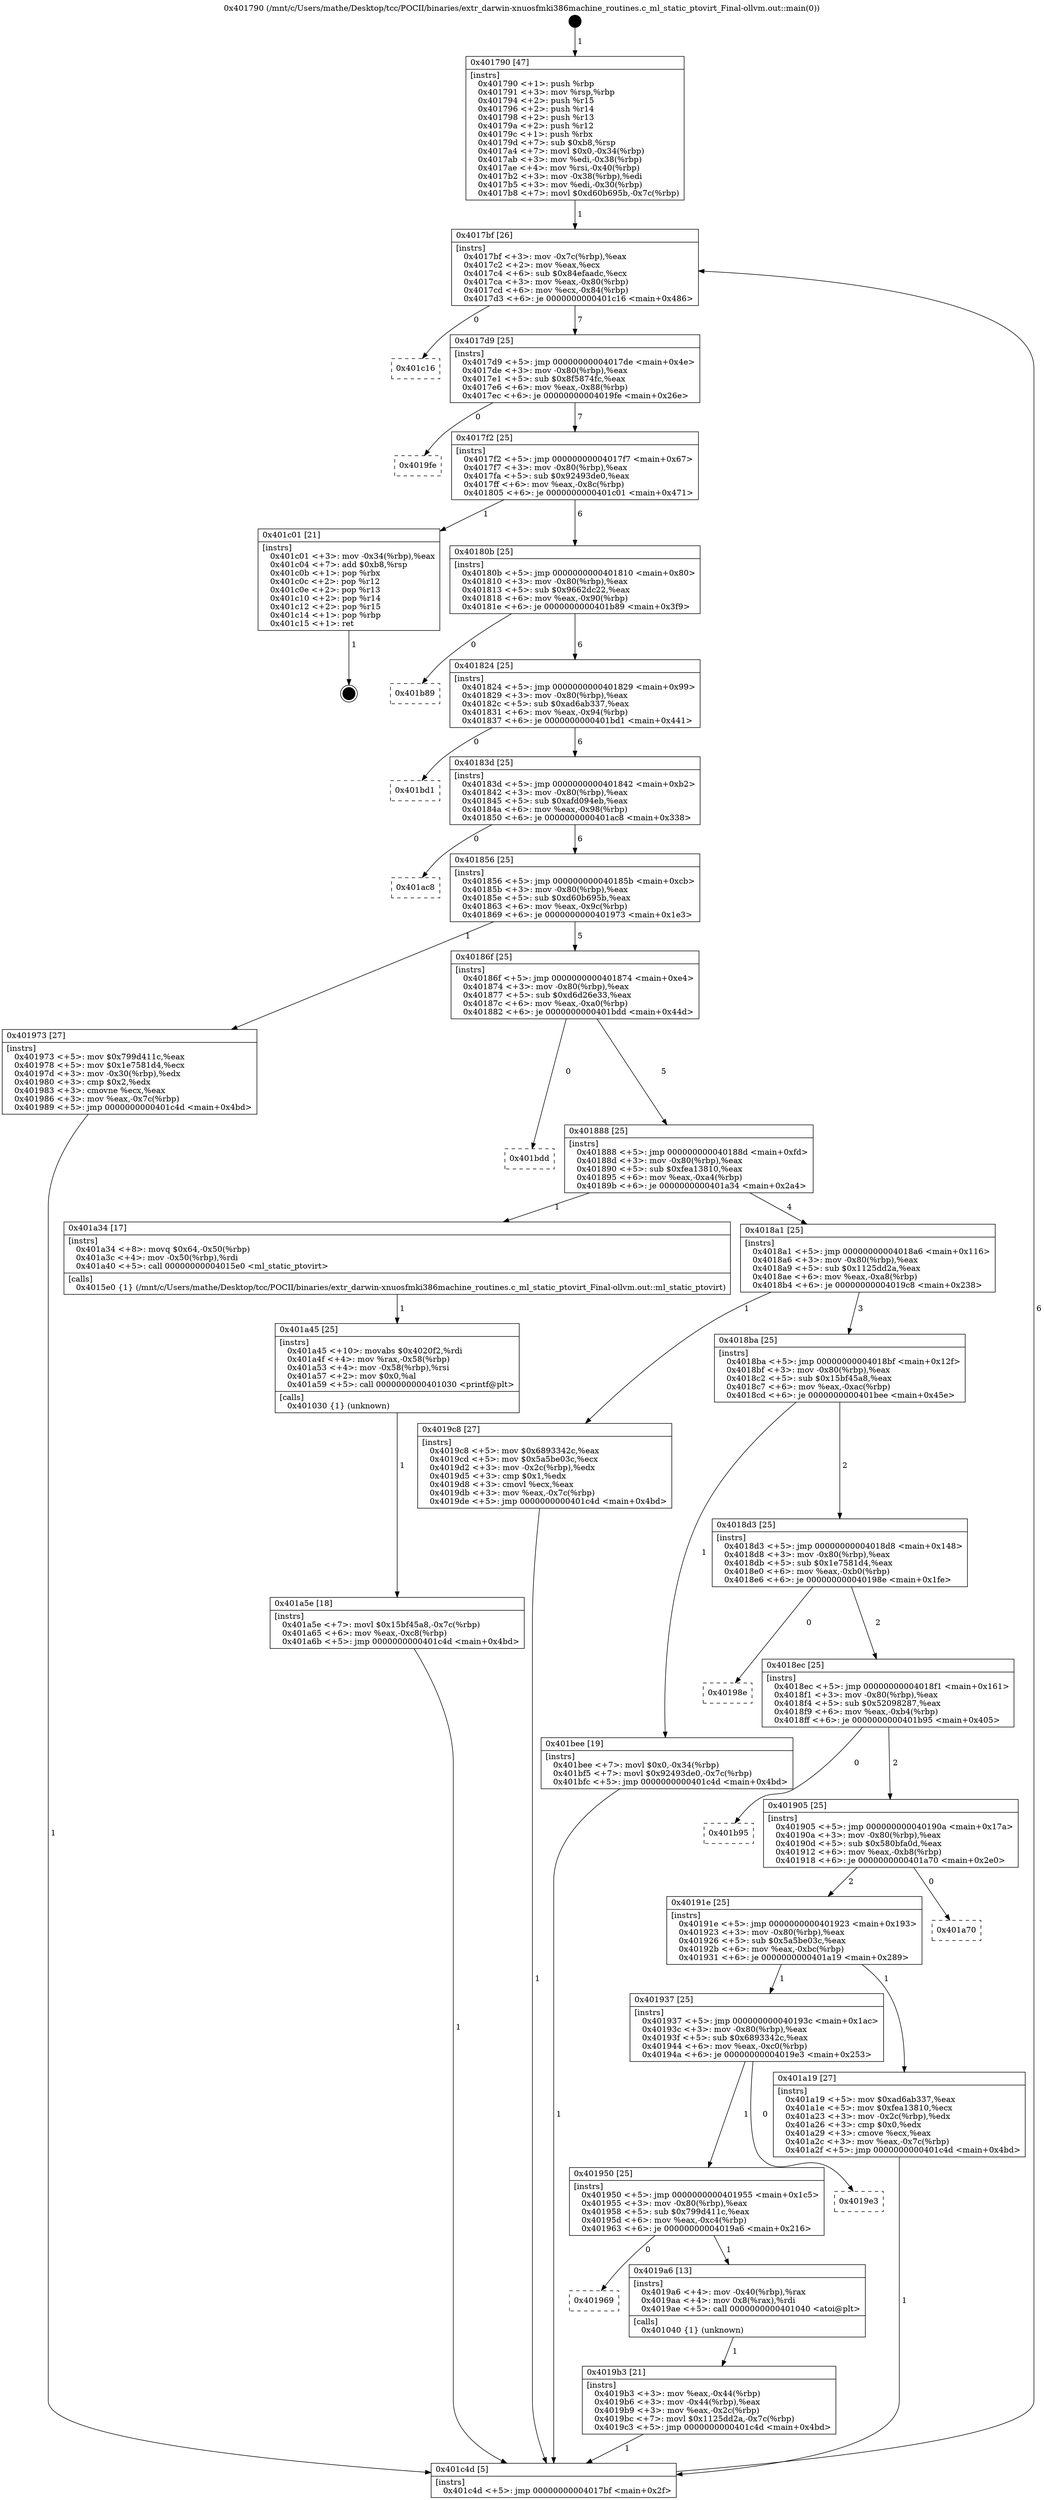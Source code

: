 digraph "0x401790" {
  label = "0x401790 (/mnt/c/Users/mathe/Desktop/tcc/POCII/binaries/extr_darwin-xnuosfmki386machine_routines.c_ml_static_ptovirt_Final-ollvm.out::main(0))"
  labelloc = "t"
  node[shape=record]

  Entry [label="",width=0.3,height=0.3,shape=circle,fillcolor=black,style=filled]
  "0x4017bf" [label="{
     0x4017bf [26]\l
     | [instrs]\l
     &nbsp;&nbsp;0x4017bf \<+3\>: mov -0x7c(%rbp),%eax\l
     &nbsp;&nbsp;0x4017c2 \<+2\>: mov %eax,%ecx\l
     &nbsp;&nbsp;0x4017c4 \<+6\>: sub $0x84efaadc,%ecx\l
     &nbsp;&nbsp;0x4017ca \<+3\>: mov %eax,-0x80(%rbp)\l
     &nbsp;&nbsp;0x4017cd \<+6\>: mov %ecx,-0x84(%rbp)\l
     &nbsp;&nbsp;0x4017d3 \<+6\>: je 0000000000401c16 \<main+0x486\>\l
  }"]
  "0x401c16" [label="{
     0x401c16\l
  }", style=dashed]
  "0x4017d9" [label="{
     0x4017d9 [25]\l
     | [instrs]\l
     &nbsp;&nbsp;0x4017d9 \<+5\>: jmp 00000000004017de \<main+0x4e\>\l
     &nbsp;&nbsp;0x4017de \<+3\>: mov -0x80(%rbp),%eax\l
     &nbsp;&nbsp;0x4017e1 \<+5\>: sub $0x8f5874fc,%eax\l
     &nbsp;&nbsp;0x4017e6 \<+6\>: mov %eax,-0x88(%rbp)\l
     &nbsp;&nbsp;0x4017ec \<+6\>: je 00000000004019fe \<main+0x26e\>\l
  }"]
  Exit [label="",width=0.3,height=0.3,shape=circle,fillcolor=black,style=filled,peripheries=2]
  "0x4019fe" [label="{
     0x4019fe\l
  }", style=dashed]
  "0x4017f2" [label="{
     0x4017f2 [25]\l
     | [instrs]\l
     &nbsp;&nbsp;0x4017f2 \<+5\>: jmp 00000000004017f7 \<main+0x67\>\l
     &nbsp;&nbsp;0x4017f7 \<+3\>: mov -0x80(%rbp),%eax\l
     &nbsp;&nbsp;0x4017fa \<+5\>: sub $0x92493de0,%eax\l
     &nbsp;&nbsp;0x4017ff \<+6\>: mov %eax,-0x8c(%rbp)\l
     &nbsp;&nbsp;0x401805 \<+6\>: je 0000000000401c01 \<main+0x471\>\l
  }"]
  "0x401a5e" [label="{
     0x401a5e [18]\l
     | [instrs]\l
     &nbsp;&nbsp;0x401a5e \<+7\>: movl $0x15bf45a8,-0x7c(%rbp)\l
     &nbsp;&nbsp;0x401a65 \<+6\>: mov %eax,-0xc8(%rbp)\l
     &nbsp;&nbsp;0x401a6b \<+5\>: jmp 0000000000401c4d \<main+0x4bd\>\l
  }"]
  "0x401c01" [label="{
     0x401c01 [21]\l
     | [instrs]\l
     &nbsp;&nbsp;0x401c01 \<+3\>: mov -0x34(%rbp),%eax\l
     &nbsp;&nbsp;0x401c04 \<+7\>: add $0xb8,%rsp\l
     &nbsp;&nbsp;0x401c0b \<+1\>: pop %rbx\l
     &nbsp;&nbsp;0x401c0c \<+2\>: pop %r12\l
     &nbsp;&nbsp;0x401c0e \<+2\>: pop %r13\l
     &nbsp;&nbsp;0x401c10 \<+2\>: pop %r14\l
     &nbsp;&nbsp;0x401c12 \<+2\>: pop %r15\l
     &nbsp;&nbsp;0x401c14 \<+1\>: pop %rbp\l
     &nbsp;&nbsp;0x401c15 \<+1\>: ret\l
  }"]
  "0x40180b" [label="{
     0x40180b [25]\l
     | [instrs]\l
     &nbsp;&nbsp;0x40180b \<+5\>: jmp 0000000000401810 \<main+0x80\>\l
     &nbsp;&nbsp;0x401810 \<+3\>: mov -0x80(%rbp),%eax\l
     &nbsp;&nbsp;0x401813 \<+5\>: sub $0x9662dc22,%eax\l
     &nbsp;&nbsp;0x401818 \<+6\>: mov %eax,-0x90(%rbp)\l
     &nbsp;&nbsp;0x40181e \<+6\>: je 0000000000401b89 \<main+0x3f9\>\l
  }"]
  "0x401a45" [label="{
     0x401a45 [25]\l
     | [instrs]\l
     &nbsp;&nbsp;0x401a45 \<+10\>: movabs $0x4020f2,%rdi\l
     &nbsp;&nbsp;0x401a4f \<+4\>: mov %rax,-0x58(%rbp)\l
     &nbsp;&nbsp;0x401a53 \<+4\>: mov -0x58(%rbp),%rsi\l
     &nbsp;&nbsp;0x401a57 \<+2\>: mov $0x0,%al\l
     &nbsp;&nbsp;0x401a59 \<+5\>: call 0000000000401030 \<printf@plt\>\l
     | [calls]\l
     &nbsp;&nbsp;0x401030 \{1\} (unknown)\l
  }"]
  "0x401b89" [label="{
     0x401b89\l
  }", style=dashed]
  "0x401824" [label="{
     0x401824 [25]\l
     | [instrs]\l
     &nbsp;&nbsp;0x401824 \<+5\>: jmp 0000000000401829 \<main+0x99\>\l
     &nbsp;&nbsp;0x401829 \<+3\>: mov -0x80(%rbp),%eax\l
     &nbsp;&nbsp;0x40182c \<+5\>: sub $0xad6ab337,%eax\l
     &nbsp;&nbsp;0x401831 \<+6\>: mov %eax,-0x94(%rbp)\l
     &nbsp;&nbsp;0x401837 \<+6\>: je 0000000000401bd1 \<main+0x441\>\l
  }"]
  "0x4019b3" [label="{
     0x4019b3 [21]\l
     | [instrs]\l
     &nbsp;&nbsp;0x4019b3 \<+3\>: mov %eax,-0x44(%rbp)\l
     &nbsp;&nbsp;0x4019b6 \<+3\>: mov -0x44(%rbp),%eax\l
     &nbsp;&nbsp;0x4019b9 \<+3\>: mov %eax,-0x2c(%rbp)\l
     &nbsp;&nbsp;0x4019bc \<+7\>: movl $0x1125dd2a,-0x7c(%rbp)\l
     &nbsp;&nbsp;0x4019c3 \<+5\>: jmp 0000000000401c4d \<main+0x4bd\>\l
  }"]
  "0x401bd1" [label="{
     0x401bd1\l
  }", style=dashed]
  "0x40183d" [label="{
     0x40183d [25]\l
     | [instrs]\l
     &nbsp;&nbsp;0x40183d \<+5\>: jmp 0000000000401842 \<main+0xb2\>\l
     &nbsp;&nbsp;0x401842 \<+3\>: mov -0x80(%rbp),%eax\l
     &nbsp;&nbsp;0x401845 \<+5\>: sub $0xafd094eb,%eax\l
     &nbsp;&nbsp;0x40184a \<+6\>: mov %eax,-0x98(%rbp)\l
     &nbsp;&nbsp;0x401850 \<+6\>: je 0000000000401ac8 \<main+0x338\>\l
  }"]
  "0x401969" [label="{
     0x401969\l
  }", style=dashed]
  "0x401ac8" [label="{
     0x401ac8\l
  }", style=dashed]
  "0x401856" [label="{
     0x401856 [25]\l
     | [instrs]\l
     &nbsp;&nbsp;0x401856 \<+5\>: jmp 000000000040185b \<main+0xcb\>\l
     &nbsp;&nbsp;0x40185b \<+3\>: mov -0x80(%rbp),%eax\l
     &nbsp;&nbsp;0x40185e \<+5\>: sub $0xd60b695b,%eax\l
     &nbsp;&nbsp;0x401863 \<+6\>: mov %eax,-0x9c(%rbp)\l
     &nbsp;&nbsp;0x401869 \<+6\>: je 0000000000401973 \<main+0x1e3\>\l
  }"]
  "0x4019a6" [label="{
     0x4019a6 [13]\l
     | [instrs]\l
     &nbsp;&nbsp;0x4019a6 \<+4\>: mov -0x40(%rbp),%rax\l
     &nbsp;&nbsp;0x4019aa \<+4\>: mov 0x8(%rax),%rdi\l
     &nbsp;&nbsp;0x4019ae \<+5\>: call 0000000000401040 \<atoi@plt\>\l
     | [calls]\l
     &nbsp;&nbsp;0x401040 \{1\} (unknown)\l
  }"]
  "0x401973" [label="{
     0x401973 [27]\l
     | [instrs]\l
     &nbsp;&nbsp;0x401973 \<+5\>: mov $0x799d411c,%eax\l
     &nbsp;&nbsp;0x401978 \<+5\>: mov $0x1e7581d4,%ecx\l
     &nbsp;&nbsp;0x40197d \<+3\>: mov -0x30(%rbp),%edx\l
     &nbsp;&nbsp;0x401980 \<+3\>: cmp $0x2,%edx\l
     &nbsp;&nbsp;0x401983 \<+3\>: cmovne %ecx,%eax\l
     &nbsp;&nbsp;0x401986 \<+3\>: mov %eax,-0x7c(%rbp)\l
     &nbsp;&nbsp;0x401989 \<+5\>: jmp 0000000000401c4d \<main+0x4bd\>\l
  }"]
  "0x40186f" [label="{
     0x40186f [25]\l
     | [instrs]\l
     &nbsp;&nbsp;0x40186f \<+5\>: jmp 0000000000401874 \<main+0xe4\>\l
     &nbsp;&nbsp;0x401874 \<+3\>: mov -0x80(%rbp),%eax\l
     &nbsp;&nbsp;0x401877 \<+5\>: sub $0xd6d26e33,%eax\l
     &nbsp;&nbsp;0x40187c \<+6\>: mov %eax,-0xa0(%rbp)\l
     &nbsp;&nbsp;0x401882 \<+6\>: je 0000000000401bdd \<main+0x44d\>\l
  }"]
  "0x401c4d" [label="{
     0x401c4d [5]\l
     | [instrs]\l
     &nbsp;&nbsp;0x401c4d \<+5\>: jmp 00000000004017bf \<main+0x2f\>\l
  }"]
  "0x401790" [label="{
     0x401790 [47]\l
     | [instrs]\l
     &nbsp;&nbsp;0x401790 \<+1\>: push %rbp\l
     &nbsp;&nbsp;0x401791 \<+3\>: mov %rsp,%rbp\l
     &nbsp;&nbsp;0x401794 \<+2\>: push %r15\l
     &nbsp;&nbsp;0x401796 \<+2\>: push %r14\l
     &nbsp;&nbsp;0x401798 \<+2\>: push %r13\l
     &nbsp;&nbsp;0x40179a \<+2\>: push %r12\l
     &nbsp;&nbsp;0x40179c \<+1\>: push %rbx\l
     &nbsp;&nbsp;0x40179d \<+7\>: sub $0xb8,%rsp\l
     &nbsp;&nbsp;0x4017a4 \<+7\>: movl $0x0,-0x34(%rbp)\l
     &nbsp;&nbsp;0x4017ab \<+3\>: mov %edi,-0x38(%rbp)\l
     &nbsp;&nbsp;0x4017ae \<+4\>: mov %rsi,-0x40(%rbp)\l
     &nbsp;&nbsp;0x4017b2 \<+3\>: mov -0x38(%rbp),%edi\l
     &nbsp;&nbsp;0x4017b5 \<+3\>: mov %edi,-0x30(%rbp)\l
     &nbsp;&nbsp;0x4017b8 \<+7\>: movl $0xd60b695b,-0x7c(%rbp)\l
  }"]
  "0x401950" [label="{
     0x401950 [25]\l
     | [instrs]\l
     &nbsp;&nbsp;0x401950 \<+5\>: jmp 0000000000401955 \<main+0x1c5\>\l
     &nbsp;&nbsp;0x401955 \<+3\>: mov -0x80(%rbp),%eax\l
     &nbsp;&nbsp;0x401958 \<+5\>: sub $0x799d411c,%eax\l
     &nbsp;&nbsp;0x40195d \<+6\>: mov %eax,-0xc4(%rbp)\l
     &nbsp;&nbsp;0x401963 \<+6\>: je 00000000004019a6 \<main+0x216\>\l
  }"]
  "0x401bdd" [label="{
     0x401bdd\l
  }", style=dashed]
  "0x401888" [label="{
     0x401888 [25]\l
     | [instrs]\l
     &nbsp;&nbsp;0x401888 \<+5\>: jmp 000000000040188d \<main+0xfd\>\l
     &nbsp;&nbsp;0x40188d \<+3\>: mov -0x80(%rbp),%eax\l
     &nbsp;&nbsp;0x401890 \<+5\>: sub $0xfea13810,%eax\l
     &nbsp;&nbsp;0x401895 \<+6\>: mov %eax,-0xa4(%rbp)\l
     &nbsp;&nbsp;0x40189b \<+6\>: je 0000000000401a34 \<main+0x2a4\>\l
  }"]
  "0x4019e3" [label="{
     0x4019e3\l
  }", style=dashed]
  "0x401a34" [label="{
     0x401a34 [17]\l
     | [instrs]\l
     &nbsp;&nbsp;0x401a34 \<+8\>: movq $0x64,-0x50(%rbp)\l
     &nbsp;&nbsp;0x401a3c \<+4\>: mov -0x50(%rbp),%rdi\l
     &nbsp;&nbsp;0x401a40 \<+5\>: call 00000000004015e0 \<ml_static_ptovirt\>\l
     | [calls]\l
     &nbsp;&nbsp;0x4015e0 \{1\} (/mnt/c/Users/mathe/Desktop/tcc/POCII/binaries/extr_darwin-xnuosfmki386machine_routines.c_ml_static_ptovirt_Final-ollvm.out::ml_static_ptovirt)\l
  }"]
  "0x4018a1" [label="{
     0x4018a1 [25]\l
     | [instrs]\l
     &nbsp;&nbsp;0x4018a1 \<+5\>: jmp 00000000004018a6 \<main+0x116\>\l
     &nbsp;&nbsp;0x4018a6 \<+3\>: mov -0x80(%rbp),%eax\l
     &nbsp;&nbsp;0x4018a9 \<+5\>: sub $0x1125dd2a,%eax\l
     &nbsp;&nbsp;0x4018ae \<+6\>: mov %eax,-0xa8(%rbp)\l
     &nbsp;&nbsp;0x4018b4 \<+6\>: je 00000000004019c8 \<main+0x238\>\l
  }"]
  "0x401937" [label="{
     0x401937 [25]\l
     | [instrs]\l
     &nbsp;&nbsp;0x401937 \<+5\>: jmp 000000000040193c \<main+0x1ac\>\l
     &nbsp;&nbsp;0x40193c \<+3\>: mov -0x80(%rbp),%eax\l
     &nbsp;&nbsp;0x40193f \<+5\>: sub $0x6893342c,%eax\l
     &nbsp;&nbsp;0x401944 \<+6\>: mov %eax,-0xc0(%rbp)\l
     &nbsp;&nbsp;0x40194a \<+6\>: je 00000000004019e3 \<main+0x253\>\l
  }"]
  "0x4019c8" [label="{
     0x4019c8 [27]\l
     | [instrs]\l
     &nbsp;&nbsp;0x4019c8 \<+5\>: mov $0x6893342c,%eax\l
     &nbsp;&nbsp;0x4019cd \<+5\>: mov $0x5a5be03c,%ecx\l
     &nbsp;&nbsp;0x4019d2 \<+3\>: mov -0x2c(%rbp),%edx\l
     &nbsp;&nbsp;0x4019d5 \<+3\>: cmp $0x1,%edx\l
     &nbsp;&nbsp;0x4019d8 \<+3\>: cmovl %ecx,%eax\l
     &nbsp;&nbsp;0x4019db \<+3\>: mov %eax,-0x7c(%rbp)\l
     &nbsp;&nbsp;0x4019de \<+5\>: jmp 0000000000401c4d \<main+0x4bd\>\l
  }"]
  "0x4018ba" [label="{
     0x4018ba [25]\l
     | [instrs]\l
     &nbsp;&nbsp;0x4018ba \<+5\>: jmp 00000000004018bf \<main+0x12f\>\l
     &nbsp;&nbsp;0x4018bf \<+3\>: mov -0x80(%rbp),%eax\l
     &nbsp;&nbsp;0x4018c2 \<+5\>: sub $0x15bf45a8,%eax\l
     &nbsp;&nbsp;0x4018c7 \<+6\>: mov %eax,-0xac(%rbp)\l
     &nbsp;&nbsp;0x4018cd \<+6\>: je 0000000000401bee \<main+0x45e\>\l
  }"]
  "0x401a19" [label="{
     0x401a19 [27]\l
     | [instrs]\l
     &nbsp;&nbsp;0x401a19 \<+5\>: mov $0xad6ab337,%eax\l
     &nbsp;&nbsp;0x401a1e \<+5\>: mov $0xfea13810,%ecx\l
     &nbsp;&nbsp;0x401a23 \<+3\>: mov -0x2c(%rbp),%edx\l
     &nbsp;&nbsp;0x401a26 \<+3\>: cmp $0x0,%edx\l
     &nbsp;&nbsp;0x401a29 \<+3\>: cmove %ecx,%eax\l
     &nbsp;&nbsp;0x401a2c \<+3\>: mov %eax,-0x7c(%rbp)\l
     &nbsp;&nbsp;0x401a2f \<+5\>: jmp 0000000000401c4d \<main+0x4bd\>\l
  }"]
  "0x401bee" [label="{
     0x401bee [19]\l
     | [instrs]\l
     &nbsp;&nbsp;0x401bee \<+7\>: movl $0x0,-0x34(%rbp)\l
     &nbsp;&nbsp;0x401bf5 \<+7\>: movl $0x92493de0,-0x7c(%rbp)\l
     &nbsp;&nbsp;0x401bfc \<+5\>: jmp 0000000000401c4d \<main+0x4bd\>\l
  }"]
  "0x4018d3" [label="{
     0x4018d3 [25]\l
     | [instrs]\l
     &nbsp;&nbsp;0x4018d3 \<+5\>: jmp 00000000004018d8 \<main+0x148\>\l
     &nbsp;&nbsp;0x4018d8 \<+3\>: mov -0x80(%rbp),%eax\l
     &nbsp;&nbsp;0x4018db \<+5\>: sub $0x1e7581d4,%eax\l
     &nbsp;&nbsp;0x4018e0 \<+6\>: mov %eax,-0xb0(%rbp)\l
     &nbsp;&nbsp;0x4018e6 \<+6\>: je 000000000040198e \<main+0x1fe\>\l
  }"]
  "0x40191e" [label="{
     0x40191e [25]\l
     | [instrs]\l
     &nbsp;&nbsp;0x40191e \<+5\>: jmp 0000000000401923 \<main+0x193\>\l
     &nbsp;&nbsp;0x401923 \<+3\>: mov -0x80(%rbp),%eax\l
     &nbsp;&nbsp;0x401926 \<+5\>: sub $0x5a5be03c,%eax\l
     &nbsp;&nbsp;0x40192b \<+6\>: mov %eax,-0xbc(%rbp)\l
     &nbsp;&nbsp;0x401931 \<+6\>: je 0000000000401a19 \<main+0x289\>\l
  }"]
  "0x40198e" [label="{
     0x40198e\l
  }", style=dashed]
  "0x4018ec" [label="{
     0x4018ec [25]\l
     | [instrs]\l
     &nbsp;&nbsp;0x4018ec \<+5\>: jmp 00000000004018f1 \<main+0x161\>\l
     &nbsp;&nbsp;0x4018f1 \<+3\>: mov -0x80(%rbp),%eax\l
     &nbsp;&nbsp;0x4018f4 \<+5\>: sub $0x52098287,%eax\l
     &nbsp;&nbsp;0x4018f9 \<+6\>: mov %eax,-0xb4(%rbp)\l
     &nbsp;&nbsp;0x4018ff \<+6\>: je 0000000000401b95 \<main+0x405\>\l
  }"]
  "0x401a70" [label="{
     0x401a70\l
  }", style=dashed]
  "0x401b95" [label="{
     0x401b95\l
  }", style=dashed]
  "0x401905" [label="{
     0x401905 [25]\l
     | [instrs]\l
     &nbsp;&nbsp;0x401905 \<+5\>: jmp 000000000040190a \<main+0x17a\>\l
     &nbsp;&nbsp;0x40190a \<+3\>: mov -0x80(%rbp),%eax\l
     &nbsp;&nbsp;0x40190d \<+5\>: sub $0x580bfa0d,%eax\l
     &nbsp;&nbsp;0x401912 \<+6\>: mov %eax,-0xb8(%rbp)\l
     &nbsp;&nbsp;0x401918 \<+6\>: je 0000000000401a70 \<main+0x2e0\>\l
  }"]
  Entry -> "0x401790" [label=" 1"]
  "0x4017bf" -> "0x401c16" [label=" 0"]
  "0x4017bf" -> "0x4017d9" [label=" 7"]
  "0x401c01" -> Exit [label=" 1"]
  "0x4017d9" -> "0x4019fe" [label=" 0"]
  "0x4017d9" -> "0x4017f2" [label=" 7"]
  "0x401bee" -> "0x401c4d" [label=" 1"]
  "0x4017f2" -> "0x401c01" [label=" 1"]
  "0x4017f2" -> "0x40180b" [label=" 6"]
  "0x401a5e" -> "0x401c4d" [label=" 1"]
  "0x40180b" -> "0x401b89" [label=" 0"]
  "0x40180b" -> "0x401824" [label=" 6"]
  "0x401a45" -> "0x401a5e" [label=" 1"]
  "0x401824" -> "0x401bd1" [label=" 0"]
  "0x401824" -> "0x40183d" [label=" 6"]
  "0x401a34" -> "0x401a45" [label=" 1"]
  "0x40183d" -> "0x401ac8" [label=" 0"]
  "0x40183d" -> "0x401856" [label=" 6"]
  "0x401a19" -> "0x401c4d" [label=" 1"]
  "0x401856" -> "0x401973" [label=" 1"]
  "0x401856" -> "0x40186f" [label=" 5"]
  "0x401973" -> "0x401c4d" [label=" 1"]
  "0x401790" -> "0x4017bf" [label=" 1"]
  "0x401c4d" -> "0x4017bf" [label=" 6"]
  "0x4019c8" -> "0x401c4d" [label=" 1"]
  "0x40186f" -> "0x401bdd" [label=" 0"]
  "0x40186f" -> "0x401888" [label=" 5"]
  "0x4019a6" -> "0x4019b3" [label=" 1"]
  "0x401888" -> "0x401a34" [label=" 1"]
  "0x401888" -> "0x4018a1" [label=" 4"]
  "0x401950" -> "0x401969" [label=" 0"]
  "0x4018a1" -> "0x4019c8" [label=" 1"]
  "0x4018a1" -> "0x4018ba" [label=" 3"]
  "0x4019b3" -> "0x401c4d" [label=" 1"]
  "0x4018ba" -> "0x401bee" [label=" 1"]
  "0x4018ba" -> "0x4018d3" [label=" 2"]
  "0x401937" -> "0x401950" [label=" 1"]
  "0x4018d3" -> "0x40198e" [label=" 0"]
  "0x4018d3" -> "0x4018ec" [label=" 2"]
  "0x401950" -> "0x4019a6" [label=" 1"]
  "0x4018ec" -> "0x401b95" [label=" 0"]
  "0x4018ec" -> "0x401905" [label=" 2"]
  "0x40191e" -> "0x401937" [label=" 1"]
  "0x401905" -> "0x401a70" [label=" 0"]
  "0x401905" -> "0x40191e" [label=" 2"]
  "0x401937" -> "0x4019e3" [label=" 0"]
  "0x40191e" -> "0x401a19" [label=" 1"]
}

